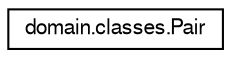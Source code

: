digraph "Representación gráfica de la clase"
{
 // LATEX_PDF_SIZE
  edge [fontname="FreeSans",fontsize="10",labelfontname="FreeSans",labelfontsize="10"];
  node [fontname="FreeSans",fontsize="10",shape=record];
  rankdir="LR";
  Node0 [label="domain.classes.Pair",height=0.2,width=0.4,color="black", fillcolor="white", style="filled",URL="$classdomain_1_1classes_1_1_pair.html",tooltip="Clase Pair, donde ambos elementos son enteros."];
}
